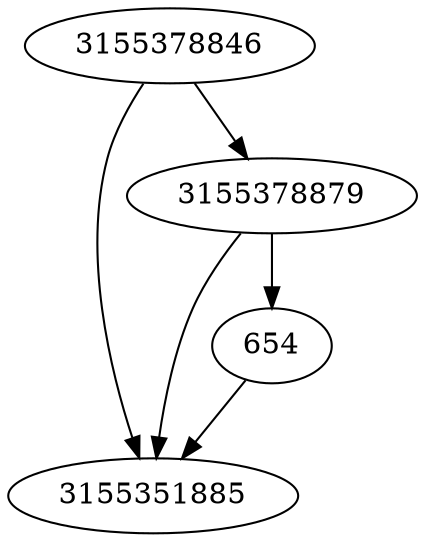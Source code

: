 strict digraph  {
3155378846;
3155351885;
654;
3155378879;
3155378846 -> 3155351885;
3155378846 -> 3155378879;
654 -> 3155351885;
3155378879 -> 3155351885;
3155378879 -> 654;
}
